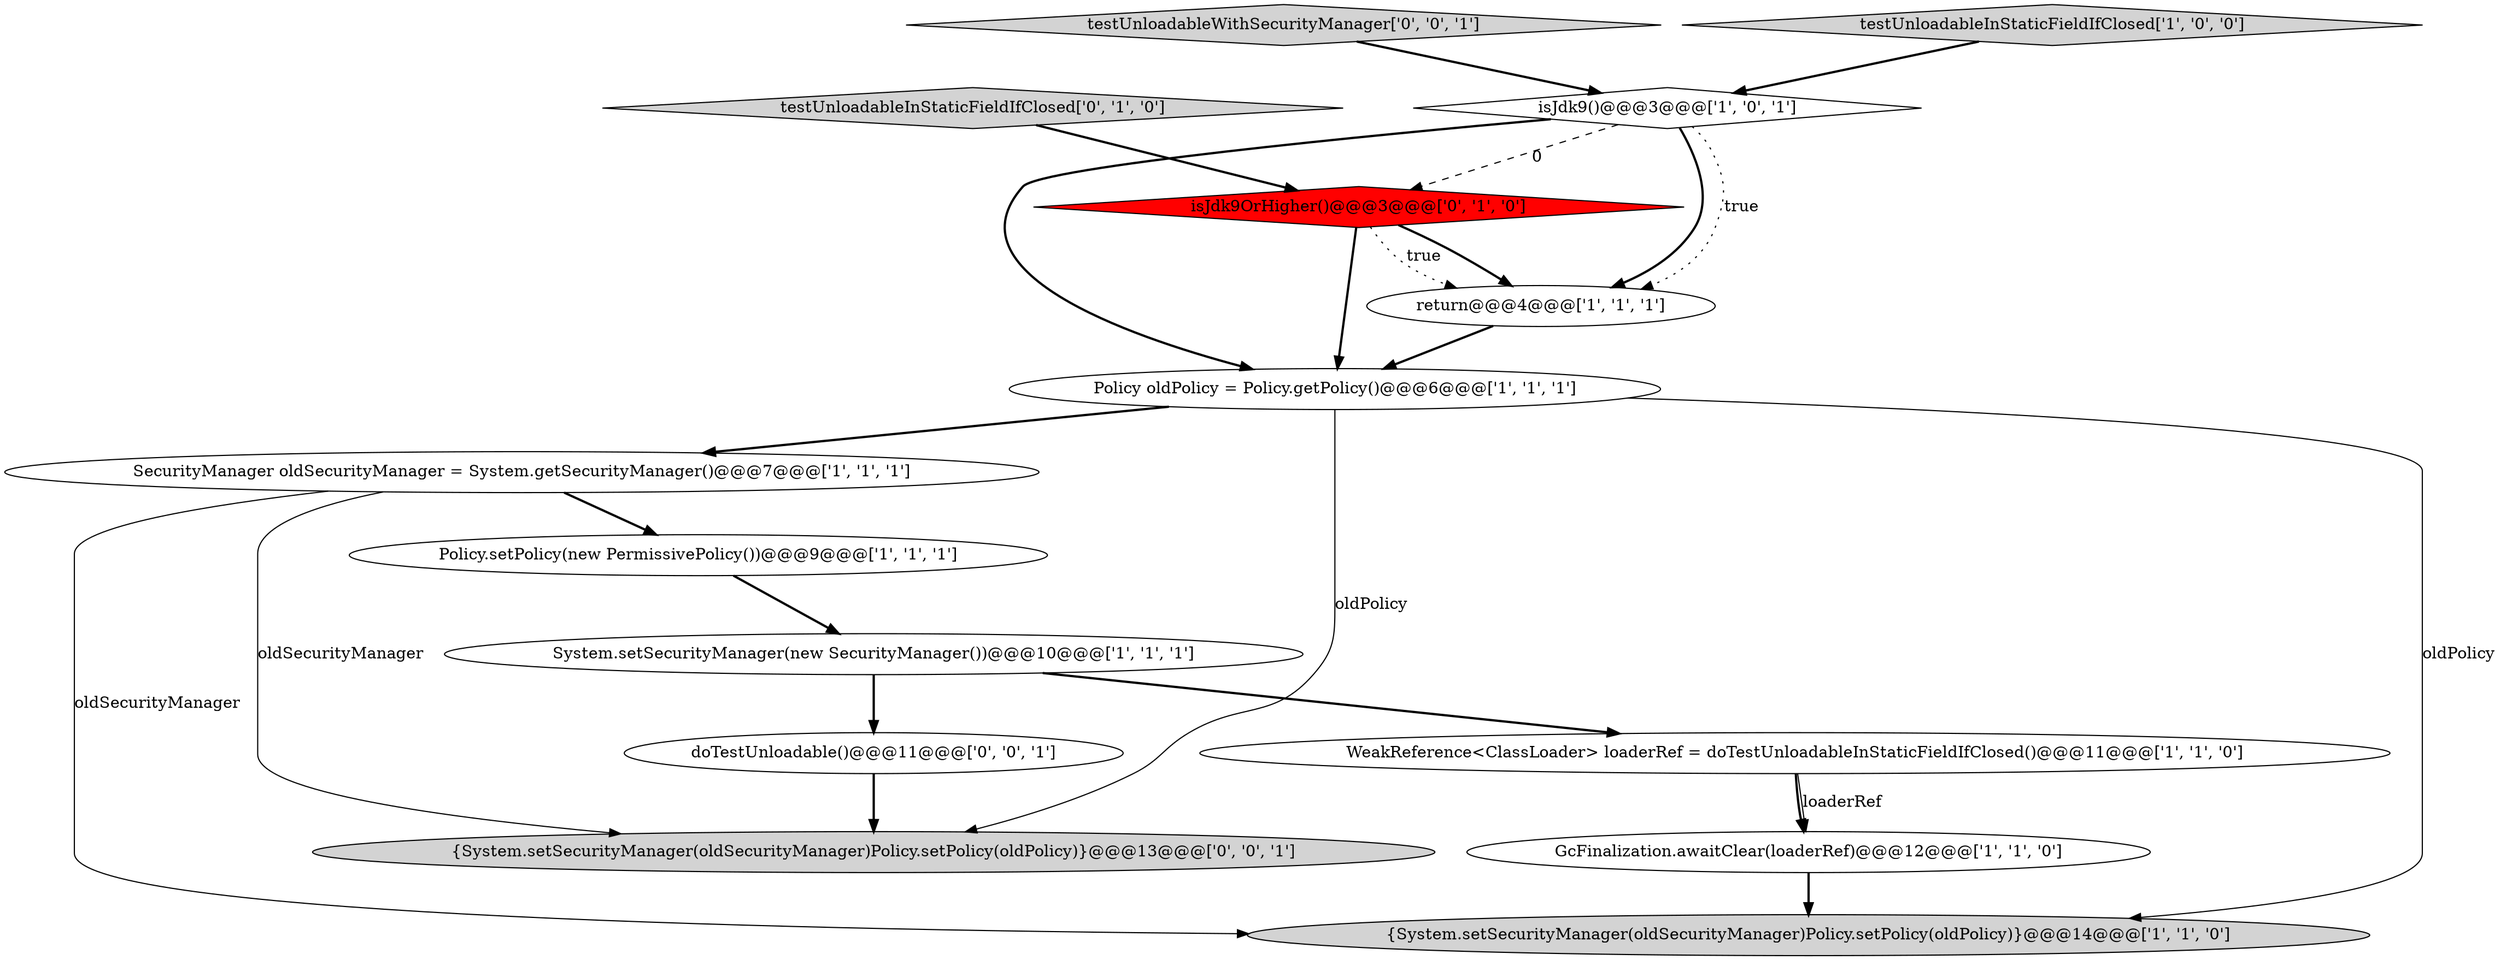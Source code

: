 digraph {
11 [style = filled, label = "testUnloadableInStaticFieldIfClosed['0', '1', '0']", fillcolor = lightgray, shape = diamond image = "AAA0AAABBB2BBB"];
0 [style = filled, label = "isJdk9()@@@3@@@['1', '0', '1']", fillcolor = white, shape = diamond image = "AAA0AAABBB1BBB"];
6 [style = filled, label = "System.setSecurityManager(new SecurityManager())@@@10@@@['1', '1', '1']", fillcolor = white, shape = ellipse image = "AAA0AAABBB1BBB"];
10 [style = filled, label = "isJdk9OrHigher()@@@3@@@['0', '1', '0']", fillcolor = red, shape = diamond image = "AAA1AAABBB2BBB"];
3 [style = filled, label = "WeakReference<ClassLoader> loaderRef = doTestUnloadableInStaticFieldIfClosed()@@@11@@@['1', '1', '0']", fillcolor = white, shape = ellipse image = "AAA0AAABBB1BBB"];
13 [style = filled, label = "doTestUnloadable()@@@11@@@['0', '0', '1']", fillcolor = white, shape = ellipse image = "AAA0AAABBB3BBB"];
12 [style = filled, label = "testUnloadableWithSecurityManager['0', '0', '1']", fillcolor = lightgray, shape = diamond image = "AAA0AAABBB3BBB"];
14 [style = filled, label = "{System.setSecurityManager(oldSecurityManager)Policy.setPolicy(oldPolicy)}@@@13@@@['0', '0', '1']", fillcolor = lightgray, shape = ellipse image = "AAA0AAABBB3BBB"];
1 [style = filled, label = "Policy.setPolicy(new PermissivePolicy())@@@9@@@['1', '1', '1']", fillcolor = white, shape = ellipse image = "AAA0AAABBB1BBB"];
4 [style = filled, label = "Policy oldPolicy = Policy.getPolicy()@@@6@@@['1', '1', '1']", fillcolor = white, shape = ellipse image = "AAA0AAABBB1BBB"];
9 [style = filled, label = "testUnloadableInStaticFieldIfClosed['1', '0', '0']", fillcolor = lightgray, shape = diamond image = "AAA0AAABBB1BBB"];
2 [style = filled, label = "GcFinalization.awaitClear(loaderRef)@@@12@@@['1', '1', '0']", fillcolor = white, shape = ellipse image = "AAA0AAABBB1BBB"];
8 [style = filled, label = "{System.setSecurityManager(oldSecurityManager)Policy.setPolicy(oldPolicy)}@@@14@@@['1', '1', '0']", fillcolor = lightgray, shape = ellipse image = "AAA0AAABBB1BBB"];
7 [style = filled, label = "return@@@4@@@['1', '1', '1']", fillcolor = white, shape = ellipse image = "AAA0AAABBB1BBB"];
5 [style = filled, label = "SecurityManager oldSecurityManager = System.getSecurityManager()@@@7@@@['1', '1', '1']", fillcolor = white, shape = ellipse image = "AAA0AAABBB1BBB"];
6->3 [style = bold, label=""];
9->0 [style = bold, label=""];
4->14 [style = solid, label="oldPolicy"];
7->4 [style = bold, label=""];
5->14 [style = solid, label="oldSecurityManager"];
12->0 [style = bold, label=""];
10->7 [style = bold, label=""];
5->8 [style = solid, label="oldSecurityManager"];
0->10 [style = dashed, label="0"];
0->7 [style = bold, label=""];
5->1 [style = bold, label=""];
1->6 [style = bold, label=""];
3->2 [style = bold, label=""];
0->4 [style = bold, label=""];
11->10 [style = bold, label=""];
6->13 [style = bold, label=""];
10->4 [style = bold, label=""];
4->8 [style = solid, label="oldPolicy"];
0->7 [style = dotted, label="true"];
4->5 [style = bold, label=""];
13->14 [style = bold, label=""];
10->7 [style = dotted, label="true"];
2->8 [style = bold, label=""];
3->2 [style = solid, label="loaderRef"];
}
